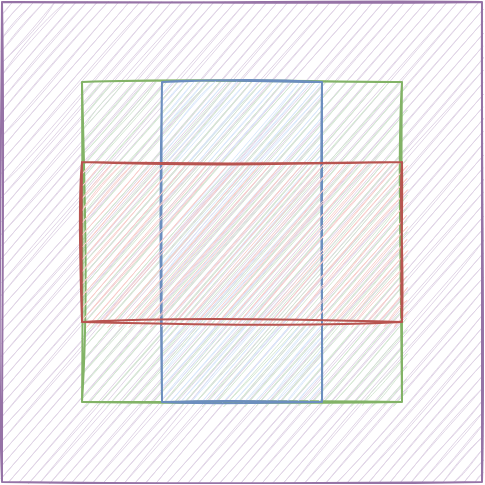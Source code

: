 <mxfile version="20.8.16" type="device" pages="6"><diagram name="Page-1" id="s1yGI-fk3OT3sX1XK8W0"><mxGraphModel dx="850" dy="524" grid="1" gridSize="10" guides="1" tooltips="1" connect="1" arrows="1" fold="1" page="1" pageScale="1" pageWidth="850" pageHeight="1100" math="0" shadow="0"><root><mxCell id="0"/><mxCell id="1" parent="0"/><mxCell id="RAnW3d-IZhGVqRvJ2DSd-2" value="" style="rounded=0;whiteSpace=wrap;html=1;sketch=1;fillColor=#e1d5e7;strokeColor=#9673a6;" parent="1" vertex="1"><mxGeometry x="240" y="120" width="240" height="240" as="geometry"/></mxCell><mxCell id="RAnW3d-IZhGVqRvJ2DSd-3" value="" style="rounded=0;whiteSpace=wrap;html=1;sketch=1;fillColor=#d5e8d4;strokeColor=#82b366;" parent="1" vertex="1"><mxGeometry x="280" y="160" width="160" height="160" as="geometry"/></mxCell><mxCell id="RAnW3d-IZhGVqRvJ2DSd-4" value="" style="rounded=0;whiteSpace=wrap;html=1;sketch=1;fillColor=#dae8fc;strokeColor=#6c8ebf;" parent="1" vertex="1"><mxGeometry x="320" y="160" width="80" height="160" as="geometry"/></mxCell><mxCell id="RAnW3d-IZhGVqRvJ2DSd-5" value="" style="rounded=0;whiteSpace=wrap;html=1;sketch=1;fillColor=#f8cecc;strokeColor=#b85450;" parent="1" vertex="1"><mxGeometry x="280" y="200" width="160" height="80" as="geometry"/></mxCell></root></mxGraphModel></diagram><diagram id="jYptVr2C4rM7Ip8QYhJ0" name="Page-2"><mxGraphModel dx="850" dy="524" grid="1" gridSize="10" guides="1" tooltips="1" connect="1" arrows="1" fold="1" page="1" pageScale="1" pageWidth="850" pageHeight="1100" math="0" shadow="0"><root><mxCell id="0"/><mxCell id="1" parent="0"/><mxCell id="9Sh_cS03U4EL0stdjarP-1" value="" style="rounded=0;whiteSpace=wrap;html=1;fillColor=#e1d5e7;strokeColor=#9673a6;sketch=1;curveFitting=1;jiggle=2;" parent="1" vertex="1"><mxGeometry x="240" y="120" width="360" height="360" as="geometry"/></mxCell><mxCell id="9Sh_cS03U4EL0stdjarP-2" value="" style="rounded=0;whiteSpace=wrap;html=1;sketch=1;fillColor=#60a917;strokeColor=#2D7600;fontColor=#ffffff;" parent="1" vertex="1"><mxGeometry x="280" y="160" width="280" height="200" as="geometry"/></mxCell><mxCell id="9Sh_cS03U4EL0stdjarP-3" value="" style="rounded=0;whiteSpace=wrap;html=1;sketch=1;" parent="1" vertex="1"><mxGeometry x="280" y="400" width="120" height="40" as="geometry"/></mxCell><mxCell id="9Sh_cS03U4EL0stdjarP-4" value="" style="rounded=0;whiteSpace=wrap;html=1;sketch=1;" parent="1" vertex="1"><mxGeometry x="440" y="400" width="120" height="40" as="geometry"/></mxCell></root></mxGraphModel></diagram><diagram id="5RCTo2jI6rQhhzDAlb9L" name="Page-3"><mxGraphModel dx="850" dy="524" grid="1" gridSize="10" guides="1" tooltips="1" connect="1" arrows="1" fold="1" page="1" pageScale="1" pageWidth="850" pageHeight="1100" math="0" shadow="0"><root><mxCell id="0"/><mxCell id="1" parent="0"/><mxCell id="4JRvNQ4GSL3dRuKcM_0i-1" value="" style="rounded=0;whiteSpace=wrap;html=1;sketch=1;curveFitting=1;jiggle=2;fillColor=#e1d5e7;strokeColor=#9673a6;" parent="1" vertex="1"><mxGeometry x="40" y="40" width="600" height="360" as="geometry"/></mxCell><mxCell id="4JRvNQ4GSL3dRuKcM_0i-2" value="" style="rounded=0;whiteSpace=wrap;html=1;sketch=1;curveFitting=1;jiggle=2;" parent="1" vertex="1"><mxGeometry x="200" y="160" width="400" height="40" as="geometry"/></mxCell><mxCell id="4JRvNQ4GSL3dRuKcM_0i-3" value="username" style="text;html=1;strokeColor=none;fillColor=none;align=center;verticalAlign=middle;whiteSpace=wrap;rounded=0;" parent="1" vertex="1"><mxGeometry x="80" y="160" width="80" height="40" as="geometry"/></mxCell><mxCell id="4JRvNQ4GSL3dRuKcM_0i-4" value="password" style="text;html=1;strokeColor=none;fillColor=none;align=center;verticalAlign=middle;whiteSpace=wrap;rounded=0;" parent="1" vertex="1"><mxGeometry x="80" y="240" width="80" height="40" as="geometry"/></mxCell><mxCell id="4JRvNQ4GSL3dRuKcM_0i-5" value="" style="rounded=0;whiteSpace=wrap;html=1;sketch=1;curveFitting=1;jiggle=2;" parent="1" vertex="1"><mxGeometry x="200" y="240" width="400" height="40" as="geometry"/></mxCell><mxCell id="4JRvNQ4GSL3dRuKcM_0i-6" value="Sign In" style="text;html=1;strokeColor=none;fillColor=none;align=center;verticalAlign=middle;whiteSpace=wrap;rounded=0;" parent="1" vertex="1"><mxGeometry x="280" y="80" width="120" height="40" as="geometry"/></mxCell><mxCell id="4JRvNQ4GSL3dRuKcM_0i-7" value="&lt;font color=&quot;#000000&quot;&gt;Enter&lt;/font&gt;" style="rounded=0;whiteSpace=wrap;html=1;sketch=1;" parent="1" vertex="1"><mxGeometry x="80" y="320" width="520" height="40" as="geometry"/></mxCell></root></mxGraphModel></diagram><diagram id="dKE5NeaOSst91B4FyAtv" name="Page-4"><mxGraphModel dx="850" dy="1624" grid="1" gridSize="10" guides="1" tooltips="1" connect="1" arrows="1" fold="1" page="1" pageScale="1" pageWidth="850" pageHeight="1100" math="0" shadow="0"><root><mxCell id="0"/><mxCell id="1" parent="0"/><mxCell id="wD-0TstWhnXQqcqEOH8Y-15" style="edgeStyle=orthogonalEdgeStyle;rounded=0;sketch=1;orthogonalLoop=1;jettySize=auto;html=1;fontFamily=Courier New;fontSize=40;" edge="1" parent="1" source="wD-0TstWhnXQqcqEOH8Y-1" target="wD-0TstWhnXQqcqEOH8Y-2"><mxGeometry relative="1" as="geometry"/></mxCell><mxCell id="wD-0TstWhnXQqcqEOH8Y-16" style="edgeStyle=orthogonalEdgeStyle;rounded=0;sketch=1;orthogonalLoop=1;jettySize=auto;html=1;fontFamily=Courier New;fontSize=40;" edge="1" parent="1" source="wD-0TstWhnXQqcqEOH8Y-1" target="wD-0TstWhnXQqcqEOH8Y-7"><mxGeometry relative="1" as="geometry"/></mxCell><mxCell id="wD-0TstWhnXQqcqEOH8Y-1" value="1" style="ellipse;whiteSpace=wrap;html=1;aspect=fixed;sketch=1;curveFitting=1;jiggle=2;fontFamily=Courier New;fontSize=40;fontStyle=1;fillColor=#f8cecc;strokeColor=#b85450;" vertex="1" parent="1"><mxGeometry x="280" y="-80" width="80" height="80" as="geometry"/></mxCell><mxCell id="wD-0TstWhnXQqcqEOH8Y-12" style="edgeStyle=orthogonalEdgeStyle;rounded=0;sketch=1;orthogonalLoop=1;jettySize=auto;html=1;fontFamily=Courier New;fontSize=40;" edge="1" parent="1" source="wD-0TstWhnXQqcqEOH8Y-2" target="wD-0TstWhnXQqcqEOH8Y-11"><mxGeometry relative="1" as="geometry"/></mxCell><mxCell id="wD-0TstWhnXQqcqEOH8Y-13" style="edgeStyle=orthogonalEdgeStyle;rounded=0;sketch=1;orthogonalLoop=1;jettySize=auto;html=1;fontFamily=Courier New;fontSize=40;" edge="1" parent="1" source="wD-0TstWhnXQqcqEOH8Y-2" target="wD-0TstWhnXQqcqEOH8Y-9"><mxGeometry relative="1" as="geometry"/></mxCell><mxCell id="wD-0TstWhnXQqcqEOH8Y-18" style="edgeStyle=orthogonalEdgeStyle;rounded=0;sketch=1;orthogonalLoop=1;jettySize=auto;html=1;fontFamily=Courier New;fontSize=40;" edge="1" parent="1" source="wD-0TstWhnXQqcqEOH8Y-2" target="wD-0TstWhnXQqcqEOH8Y-17"><mxGeometry relative="1" as="geometry"/></mxCell><mxCell id="wD-0TstWhnXQqcqEOH8Y-2" value="2" style="ellipse;whiteSpace=wrap;html=1;aspect=fixed;sketch=1;curveFitting=1;jiggle=2;fontFamily=Courier New;fontSize=40;fontStyle=1;fillColor=#f8cecc;strokeColor=#b85450;" vertex="1" parent="1"><mxGeometry x="200" y="40" width="80" height="80" as="geometry"/></mxCell><mxCell id="wD-0TstWhnXQqcqEOH8Y-14" style="edgeStyle=orthogonalEdgeStyle;rounded=0;sketch=1;orthogonalLoop=1;jettySize=auto;html=1;fontFamily=Courier New;fontSize=40;" edge="1" parent="1" source="wD-0TstWhnXQqcqEOH8Y-3" target="wD-0TstWhnXQqcqEOH8Y-1"><mxGeometry relative="1" as="geometry"/></mxCell><mxCell id="wD-0TstWhnXQqcqEOH8Y-3" value="r" style="ellipse;whiteSpace=wrap;html=1;aspect=fixed;sketch=1;curveFitting=1;jiggle=2;fontFamily=Courier New;fontSize=40;fontStyle=1;fillColor=#f8cecc;strokeColor=#b85450;" vertex="1" parent="1"><mxGeometry x="280" y="-200" width="80" height="80" as="geometry"/></mxCell><mxCell id="wD-0TstWhnXQqcqEOH8Y-20" style="edgeStyle=orthogonalEdgeStyle;rounded=0;sketch=1;orthogonalLoop=1;jettySize=auto;html=1;fontFamily=Courier New;fontSize=40;" edge="1" parent="1" source="wD-0TstWhnXQqcqEOH8Y-7" target="wD-0TstWhnXQqcqEOH8Y-19"><mxGeometry relative="1" as="geometry"/></mxCell><mxCell id="wD-0TstWhnXQqcqEOH8Y-26" style="edgeStyle=orthogonalEdgeStyle;rounded=0;sketch=1;orthogonalLoop=1;jettySize=auto;html=1;fontFamily=Courier New;fontSize=40;" edge="1" parent="1" source="wD-0TstWhnXQqcqEOH8Y-7" target="wD-0TstWhnXQqcqEOH8Y-25"><mxGeometry relative="1" as="geometry"/></mxCell><mxCell id="wD-0TstWhnXQqcqEOH8Y-7" value="3" style="ellipse;whiteSpace=wrap;html=1;aspect=fixed;sketch=1;curveFitting=1;jiggle=2;fontFamily=Courier New;fontSize=40;fontStyle=1;fillColor=#f8cecc;strokeColor=#b85450;" vertex="1" parent="1"><mxGeometry x="400" y="40" width="80" height="80" as="geometry"/></mxCell><mxCell id="wD-0TstWhnXQqcqEOH8Y-22" style="edgeStyle=orthogonalEdgeStyle;rounded=0;sketch=1;orthogonalLoop=1;jettySize=auto;html=1;fontFamily=Courier New;fontSize=40;" edge="1" parent="1" source="wD-0TstWhnXQqcqEOH8Y-9" target="wD-0TstWhnXQqcqEOH8Y-21"><mxGeometry relative="1" as="geometry"/></mxCell><mxCell id="wD-0TstWhnXQqcqEOH8Y-9" value="4" style="ellipse;whiteSpace=wrap;html=1;aspect=fixed;sketch=1;curveFitting=1;jiggle=2;fontFamily=Courier New;fontSize=40;fontStyle=1;fillColor=#f8cecc;strokeColor=#b85450;" vertex="1" parent="1"><mxGeometry x="40" y="160" width="80" height="80" as="geometry"/></mxCell><mxCell id="wD-0TstWhnXQqcqEOH8Y-24" style="edgeStyle=orthogonalEdgeStyle;rounded=0;sketch=1;orthogonalLoop=1;jettySize=auto;html=1;fontFamily=Courier New;fontSize=40;" edge="1" parent="1" source="wD-0TstWhnXQqcqEOH8Y-11" target="wD-0TstWhnXQqcqEOH8Y-23"><mxGeometry relative="1" as="geometry"/></mxCell><mxCell id="wD-0TstWhnXQqcqEOH8Y-11" value="5" style="ellipse;whiteSpace=wrap;html=1;aspect=fixed;sketch=1;curveFitting=1;jiggle=2;fontFamily=Courier New;fontSize=40;fontStyle=1;fillColor=#f8cecc;strokeColor=#b85450;" vertex="1" parent="1"><mxGeometry x="160" y="160" width="80" height="80" as="geometry"/></mxCell><mxCell id="wD-0TstWhnXQqcqEOH8Y-17" value="6" style="ellipse;whiteSpace=wrap;html=1;aspect=fixed;sketch=1;curveFitting=1;jiggle=2;fontFamily=Courier New;fontSize=40;fontStyle=1;fillColor=#f8cecc;strokeColor=#b85450;" vertex="1" parent="1"><mxGeometry x="280" y="160" width="80" height="80" as="geometry"/></mxCell><mxCell id="wD-0TstWhnXQqcqEOH8Y-28" style="edgeStyle=orthogonalEdgeStyle;rounded=0;sketch=1;orthogonalLoop=1;jettySize=auto;html=1;fontFamily=Courier New;fontSize=40;" edge="1" parent="1" source="wD-0TstWhnXQqcqEOH8Y-19" target="wD-0TstWhnXQqcqEOH8Y-27"><mxGeometry relative="1" as="geometry"/></mxCell><mxCell id="wD-0TstWhnXQqcqEOH8Y-19" value="10" style="ellipse;whiteSpace=wrap;html=1;aspect=fixed;sketch=1;curveFitting=1;jiggle=2;fontFamily=Courier New;fontSize=40;fontStyle=1;fillColor=#f8cecc;strokeColor=#b85450;" vertex="1" parent="1"><mxGeometry x="520" y="160" width="80" height="80" as="geometry"/></mxCell><mxCell id="wD-0TstWhnXQqcqEOH8Y-21" value="8" style="ellipse;whiteSpace=wrap;html=1;aspect=fixed;sketch=1;curveFitting=1;jiggle=2;fontFamily=Courier New;fontSize=40;fontStyle=1;fillColor=#f8cecc;strokeColor=#b85450;" vertex="1" parent="1"><mxGeometry x="40" y="280" width="80" height="80" as="geometry"/></mxCell><mxCell id="wD-0TstWhnXQqcqEOH8Y-23" value="9" style="ellipse;whiteSpace=wrap;html=1;aspect=fixed;sketch=1;curveFitting=1;jiggle=2;fontFamily=Courier New;fontSize=40;fontStyle=1;fillColor=#f8cecc;strokeColor=#b85450;" vertex="1" parent="1"><mxGeometry x="160" y="280" width="80" height="80" as="geometry"/></mxCell><mxCell id="wD-0TstWhnXQqcqEOH8Y-25" value="7" style="ellipse;whiteSpace=wrap;html=1;aspect=fixed;sketch=1;curveFitting=1;jiggle=2;fontFamily=Courier New;fontSize=40;fontStyle=1;fillColor=#f8cecc;strokeColor=#b85450;" vertex="1" parent="1"><mxGeometry x="385" y="160" width="80" height="80" as="geometry"/></mxCell><mxCell id="wD-0TstWhnXQqcqEOH8Y-30" style="edgeStyle=orthogonalEdgeStyle;rounded=0;sketch=1;orthogonalLoop=1;jettySize=auto;html=1;fontFamily=Courier New;fontSize=40;" edge="1" parent="1" source="wD-0TstWhnXQqcqEOH8Y-27" target="wD-0TstWhnXQqcqEOH8Y-29"><mxGeometry relative="1" as="geometry"/></mxCell><mxCell id="wD-0TstWhnXQqcqEOH8Y-27" value="11" style="ellipse;whiteSpace=wrap;html=1;aspect=fixed;sketch=1;curveFitting=1;jiggle=2;fontFamily=Courier New;fontSize=40;fontStyle=1;fillColor=#f8cecc;strokeColor=#b85450;" vertex="1" parent="1"><mxGeometry x="520" y="280" width="80" height="80" as="geometry"/></mxCell><mxCell id="wD-0TstWhnXQqcqEOH8Y-29" value="12" style="ellipse;whiteSpace=wrap;html=1;aspect=fixed;sketch=1;curveFitting=1;jiggle=2;fontFamily=Courier New;fontSize=40;fontStyle=1;fillColor=#f8cecc;strokeColor=#b85450;" vertex="1" parent="1"><mxGeometry x="520" y="400" width="80" height="80" as="geometry"/></mxCell></root></mxGraphModel></diagram><diagram id="gjMHJQ51xMKBYt0ahlmO" name="Page-5"><mxGraphModel dx="850" dy="524" grid="1" gridSize="10" guides="1" tooltips="1" connect="1" arrows="1" fold="1" page="1" pageScale="1" pageWidth="850" pageHeight="1100" math="0" shadow="0"><root><mxCell id="0"/><mxCell id="1" parent="0"/><mxCell id="GDhnlWGvkAiRaC2yv1Uq-2" value="" style="ellipse;whiteSpace=wrap;html=1;aspect=fixed;" parent="1" vertex="1"><mxGeometry x="240" y="120" width="40" height="40" as="geometry"/></mxCell><mxCell id="GDhnlWGvkAiRaC2yv1Uq-3" value="" style="ellipse;whiteSpace=wrap;html=1;aspect=fixed;" parent="1" vertex="1"><mxGeometry x="320" y="120" width="40" height="40" as="geometry"/></mxCell><mxCell id="GDhnlWGvkAiRaC2yv1Uq-4" value="" style="ellipse;whiteSpace=wrap;html=1;aspect=fixed;" parent="1" vertex="1"><mxGeometry x="160" y="120" width="40" height="40" as="geometry"/></mxCell><mxCell id="GDhnlWGvkAiRaC2yv1Uq-5" value="" style="ellipse;whiteSpace=wrap;html=1;aspect=fixed;" parent="1" vertex="1"><mxGeometry x="400" y="120" width="40" height="40" as="geometry"/></mxCell><mxCell id="GDhnlWGvkAiRaC2yv1Uq-6" value="name" style="text;html=1;strokeColor=none;fillColor=none;align=center;verticalAlign=middle;whiteSpace=wrap;rounded=0;" parent="1" vertex="1"><mxGeometry x="230" y="170" width="60" height="30" as="geometry"/></mxCell><mxCell id="GDhnlWGvkAiRaC2yv1Uq-7" value="family" style="text;html=1;strokeColor=none;fillColor=none;align=center;verticalAlign=middle;whiteSpace=wrap;rounded=0;" parent="1" vertex="1"><mxGeometry x="310" y="170" width="60" height="30" as="geometry"/></mxCell><mxCell id="GDhnlWGvkAiRaC2yv1Uq-8" value="ID" style="text;html=1;strokeColor=none;fillColor=none;align=center;verticalAlign=middle;whiteSpace=wrap;rounded=0;" parent="1" vertex="1"><mxGeometry x="150" y="170" width="60" height="30" as="geometry"/></mxCell><mxCell id="GDhnlWGvkAiRaC2yv1Uq-9" value="name" style="rounded=1;whiteSpace=wrap;html=1;" parent="1" vertex="1"><mxGeometry x="280" y="210" width="120" height="60" as="geometry"/></mxCell><mxCell id="GDhnlWGvkAiRaC2yv1Uq-10" value="seach on:" style="text;html=1;strokeColor=none;fillColor=none;align=center;verticalAlign=middle;whiteSpace=wrap;rounded=0;" parent="1" vertex="1"><mxGeometry x="190" y="225" width="60" height="30" as="geometry"/></mxCell></root></mxGraphModel></diagram><diagram id="0h1a0TqSTCx2puuSAKdO" name="Page-6"><mxGraphModel dx="1000" dy="616" grid="1" gridSize="10" guides="1" tooltips="1" connect="1" arrows="1" fold="1" page="1" pageScale="1" pageWidth="850" pageHeight="1100" math="0" shadow="0"><root><mxCell id="0"/><mxCell id="1" parent="0"/><mxCell id="oYWE2R4M06z7s_vTiMcl-1" value="" style="rounded=0;whiteSpace=wrap;html=1;" vertex="1" parent="1"><mxGeometry width="800" height="800" as="geometry"/></mxCell><mxCell id="oYWE2R4M06z7s_vTiMcl-2" value="" style="rounded=1;whiteSpace=wrap;html=1;" vertex="1" parent="1"><mxGeometry width="800" height="70" as="geometry"/></mxCell></root></mxGraphModel></diagram></mxfile>